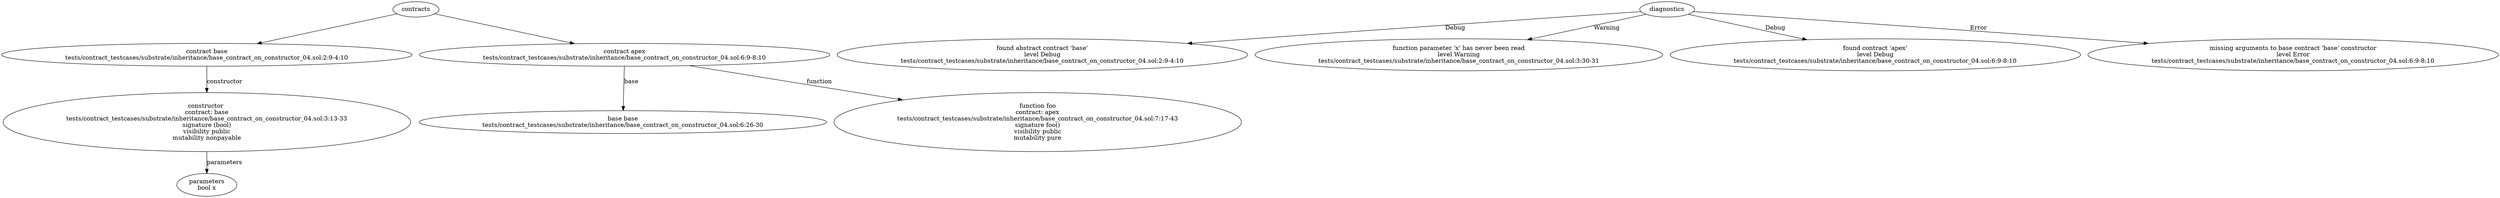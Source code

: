 strict digraph "tests/contract_testcases/substrate/inheritance/base_contract_on_constructor_04.sol" {
	contract [label="contract base\ntests/contract_testcases/substrate/inheritance/base_contract_on_constructor_04.sol:2:9-4:10"]
	node_2 [label="constructor \ncontract: base\ntests/contract_testcases/substrate/inheritance/base_contract_on_constructor_04.sol:3:13-33\nsignature (bool)\nvisibility public\nmutability nonpayable"]
	parameters [label="parameters\nbool x"]
	contract_4 [label="contract apex\ntests/contract_testcases/substrate/inheritance/base_contract_on_constructor_04.sol:6:9-8:10"]
	base [label="base base\ntests/contract_testcases/substrate/inheritance/base_contract_on_constructor_04.sol:6:26-30"]
	foo [label="function foo\ncontract: apex\ntests/contract_testcases/substrate/inheritance/base_contract_on_constructor_04.sol:7:17-43\nsignature foo()\nvisibility public\nmutability pure"]
	diagnostic [label="found abstract contract 'base'\nlevel Debug\ntests/contract_testcases/substrate/inheritance/base_contract_on_constructor_04.sol:2:9-4:10"]
	diagnostic_9 [label="function parameter 'x' has never been read\nlevel Warning\ntests/contract_testcases/substrate/inheritance/base_contract_on_constructor_04.sol:3:30-31"]
	diagnostic_10 [label="found contract 'apex'\nlevel Debug\ntests/contract_testcases/substrate/inheritance/base_contract_on_constructor_04.sol:6:9-8:10"]
	diagnostic_11 [label="missing arguments to base contract 'base' constructor\nlevel Error\ntests/contract_testcases/substrate/inheritance/base_contract_on_constructor_04.sol:6:9-8:10"]
	contracts -> contract
	contract -> node_2 [label="constructor"]
	node_2 -> parameters [label="parameters"]
	contracts -> contract_4
	contract_4 -> base [label="base"]
	contract_4 -> foo [label="function"]
	diagnostics -> diagnostic [label="Debug"]
	diagnostics -> diagnostic_9 [label="Warning"]
	diagnostics -> diagnostic_10 [label="Debug"]
	diagnostics -> diagnostic_11 [label="Error"]
}
